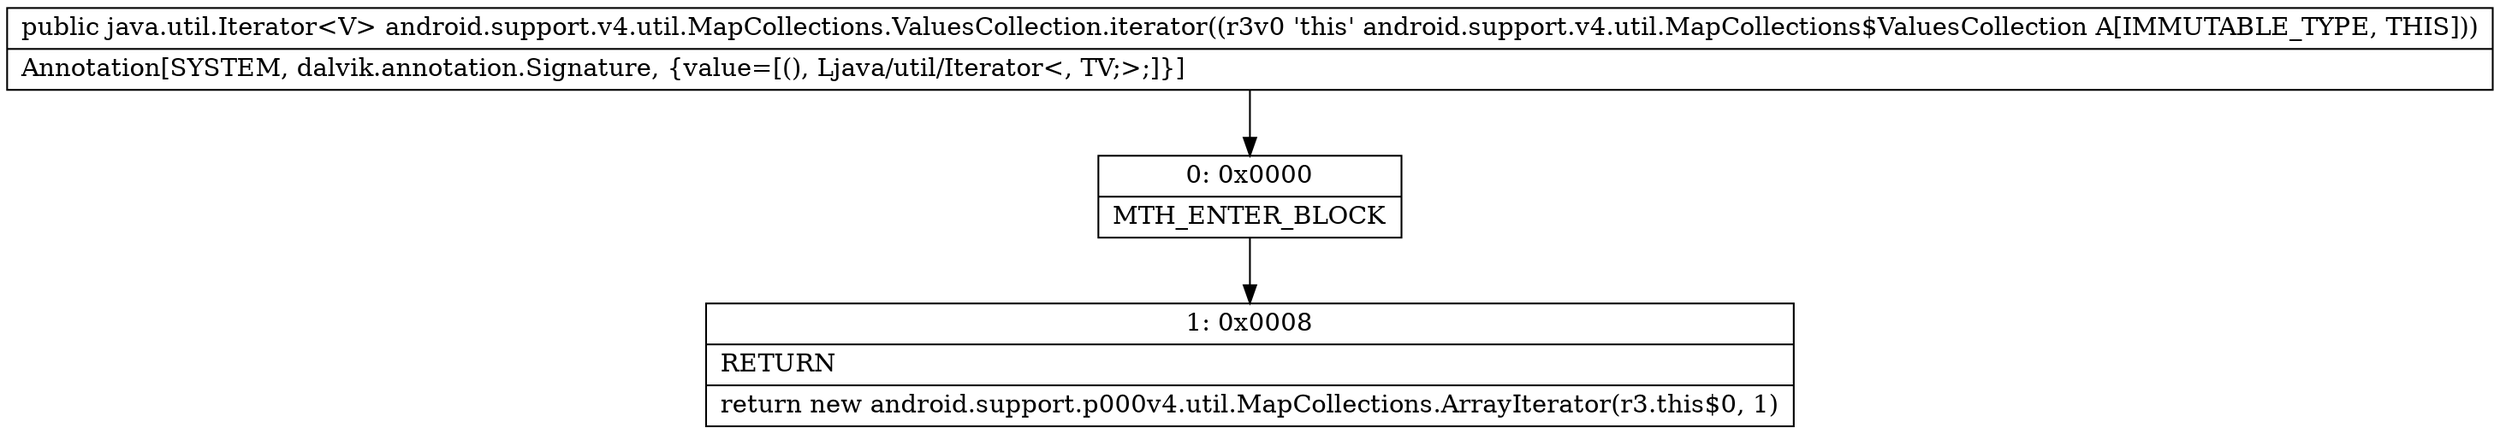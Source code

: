 digraph "CFG forandroid.support.v4.util.MapCollections.ValuesCollection.iterator()Ljava\/util\/Iterator;" {
Node_0 [shape=record,label="{0\:\ 0x0000|MTH_ENTER_BLOCK\l}"];
Node_1 [shape=record,label="{1\:\ 0x0008|RETURN\l|return new android.support.p000v4.util.MapCollections.ArrayIterator(r3.this$0, 1)\l}"];
MethodNode[shape=record,label="{public java.util.Iterator\<V\> android.support.v4.util.MapCollections.ValuesCollection.iterator((r3v0 'this' android.support.v4.util.MapCollections$ValuesCollection A[IMMUTABLE_TYPE, THIS]))  | Annotation[SYSTEM, dalvik.annotation.Signature, \{value=[(), Ljava\/util\/Iterator\<, TV;\>;]\}]\l}"];
MethodNode -> Node_0;
Node_0 -> Node_1;
}

